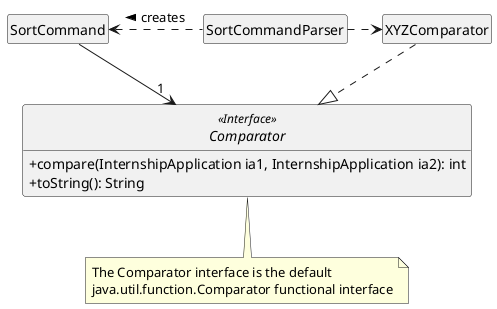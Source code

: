 @startuml

hide circle
hide empty members
skinparam classAttributeIconSize 0

Class SortCommand {
}

Class SortCommandParser {
}

Interface Comparator <<Interface>> {
    + compare(InternshipApplication ia1, InternshipApplication ia2): int
    + toString(): String
}

Class XYZComparator {
}

note as N1
  The Comparator interface is the default
  java.util.function.Comparator functional interface
end note

Comparator .. N1

SortCommandParser .left.> SortCommand : creates >

XYZComparator .down.|> Comparator

SortCommand --> "1" Comparator
SortCommandParser .right.> XYZComparator



@enduml
